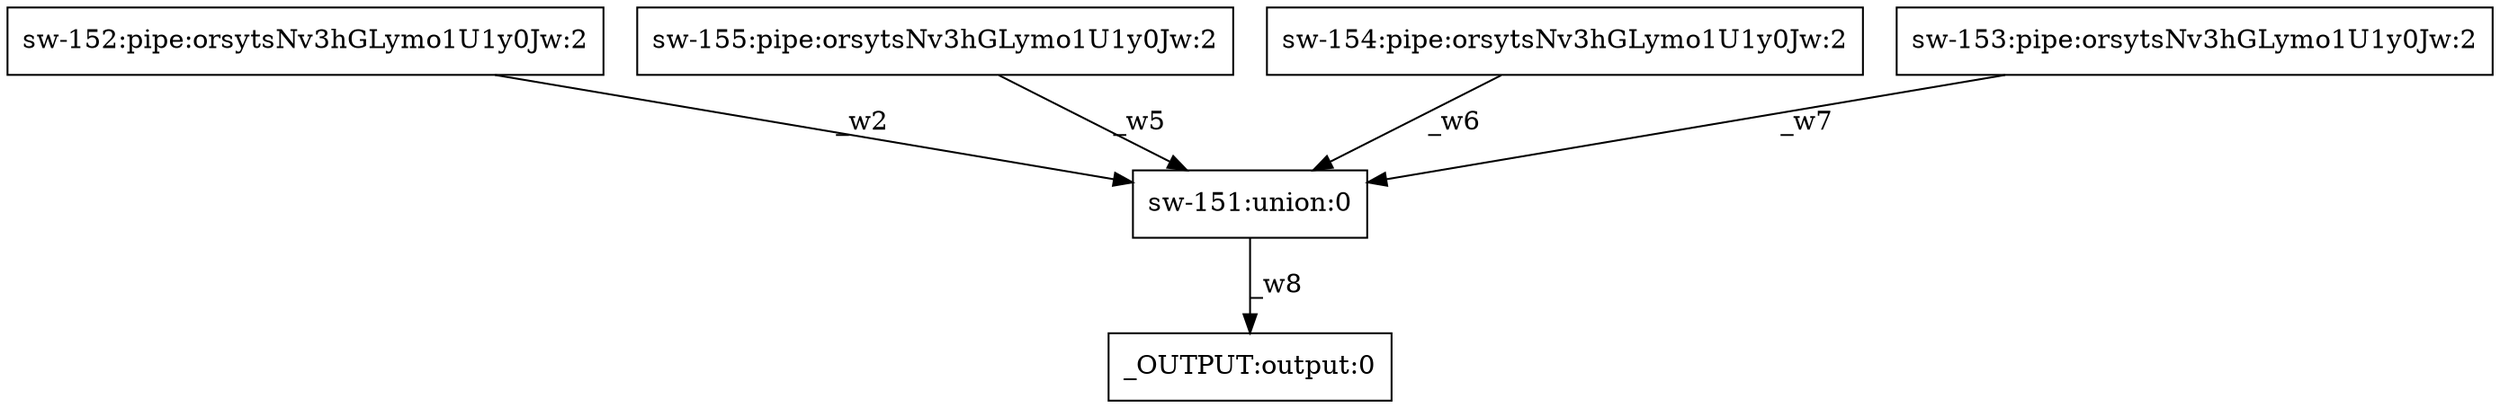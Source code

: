 digraph test1 { node [shape=box] "sw-152" [label="sw-152:pipe:orsytsNv3hGLymo1U1y0Jw:2"];"sw-155" [label="sw-155:pipe:orsytsNv3hGLymo1U1y0Jw:2"];"sw-154" [label="sw-154:pipe:orsytsNv3hGLymo1U1y0Jw:2"];"_OUTPUT" [label="_OUTPUT:output:0"];"sw-151" [label="sw-151:union:0"];"sw-153" [label="sw-153:pipe:orsytsNv3hGLymo1U1y0Jw:2"];"sw-152" -> "sw-151" [label="_w2"];"sw-155" -> "sw-151" [label="_w5"];"sw-154" -> "sw-151" [label="_w6"];"sw-153" -> "sw-151" [label="_w7"];"sw-151" -> "_OUTPUT" [label="_w8"];}